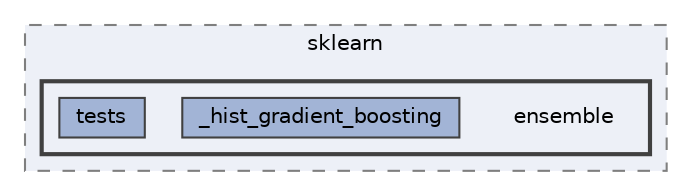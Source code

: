digraph "/home/jam/Research/IRES-2025/dev/src/llm-scripts/testing/hypothesis-testing/hyp-env/lib/python3.12/site-packages/sklearn/ensemble"
{
 // LATEX_PDF_SIZE
  bgcolor="transparent";
  edge [fontname=Helvetica,fontsize=10,labelfontname=Helvetica,labelfontsize=10];
  node [fontname=Helvetica,fontsize=10,shape=box,height=0.2,width=0.4];
  compound=true
  subgraph clusterdir_95412a8f6746b9685e089ed9447bfec4 {
    graph [ bgcolor="#edf0f7", pencolor="grey50", label="sklearn", fontname=Helvetica,fontsize=10 style="filled,dashed", URL="dir_95412a8f6746b9685e089ed9447bfec4.html",tooltip=""]
  subgraph clusterdir_3cce9db80deb663b5ddf997ac3dba545 {
    graph [ bgcolor="#edf0f7", pencolor="grey25", label="", fontname=Helvetica,fontsize=10 style="filled,bold", URL="dir_3cce9db80deb663b5ddf997ac3dba545.html",tooltip=""]
    dir_3cce9db80deb663b5ddf997ac3dba545 [shape=plaintext, label="ensemble"];
  dir_6c5f46cd03da96eecbfc96b375029fe5 [label="_hist_gradient_boosting", fillcolor="#a2b4d6", color="grey25", style="filled", URL="dir_6c5f46cd03da96eecbfc96b375029fe5.html",tooltip=""];
  dir_0200499a904d45d7142ea0674f59ecbe [label="tests", fillcolor="#a2b4d6", color="grey25", style="filled", URL="dir_0200499a904d45d7142ea0674f59ecbe.html",tooltip=""];
  }
  }
}
